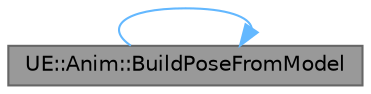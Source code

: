 digraph "UE::Anim::BuildPoseFromModel"
{
 // INTERACTIVE_SVG=YES
 // LATEX_PDF_SIZE
  bgcolor="transparent";
  edge [fontname=Helvetica,fontsize=10,labelfontname=Helvetica,labelfontsize=10];
  node [fontname=Helvetica,fontsize=10,shape=box,height=0.2,width=0.4];
  rankdir="LR";
  Node1 [id="Node000001",label="UE::Anim::BuildPoseFromModel",height=0.2,width=0.4,color="gray40", fillcolor="grey60", style="filled", fontcolor="black",tooltip="Populates a FAnimationPoseData according to the data stored within a IAnimationDataModel provided a t..."];
  Node1 -> Node1 [id="edge1_Node000001_Node000001",color="steelblue1",style="solid",tooltip=" "];
}
